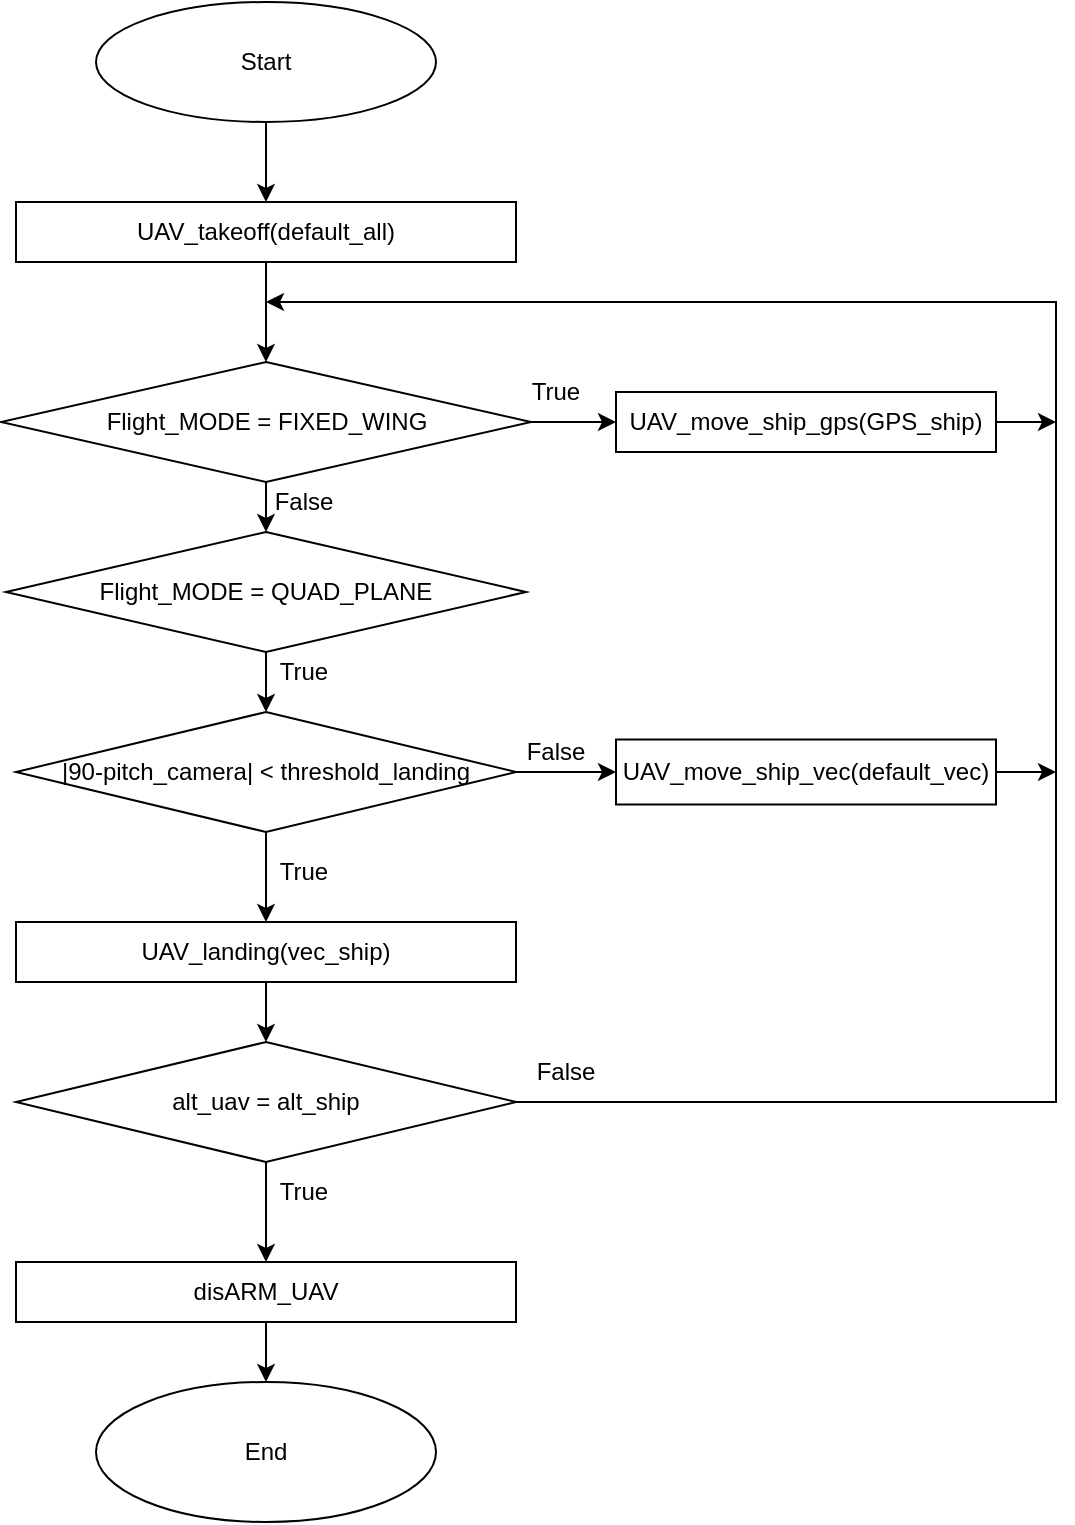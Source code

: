 <mxfile version="16.5.6" type="github">
  <diagram id="dZDU7H1qi6YyE_z4fZyC" name="Page-1">
    <mxGraphModel dx="740" dy="547" grid="1" gridSize="10" guides="1" tooltips="1" connect="1" arrows="1" fold="1" page="1" pageScale="1" pageWidth="827" pageHeight="1169" math="0" shadow="0">
      <root>
        <mxCell id="0" />
        <mxCell id="1" parent="0" />
        <mxCell id="J9NK8lstO6akqZjFkNrN-12" style="edgeStyle=orthogonalEdgeStyle;rounded=0;orthogonalLoop=1;jettySize=auto;html=1;" edge="1" parent="1" source="J9NK8lstO6akqZjFkNrN-1" target="J9NK8lstO6akqZjFkNrN-2">
          <mxGeometry relative="1" as="geometry" />
        </mxCell>
        <mxCell id="J9NK8lstO6akqZjFkNrN-1" value="Start" style="ellipse;whiteSpace=wrap;html=1;" vertex="1" parent="1">
          <mxGeometry x="310" y="20" width="170" height="60" as="geometry" />
        </mxCell>
        <mxCell id="J9NK8lstO6akqZjFkNrN-13" style="edgeStyle=orthogonalEdgeStyle;rounded=0;orthogonalLoop=1;jettySize=auto;html=1;" edge="1" parent="1" source="J9NK8lstO6akqZjFkNrN-2" target="J9NK8lstO6akqZjFkNrN-4">
          <mxGeometry relative="1" as="geometry" />
        </mxCell>
        <mxCell id="J9NK8lstO6akqZjFkNrN-2" value="UAV_takeoff(default_all)" style="rounded=0;whiteSpace=wrap;html=1;" vertex="1" parent="1">
          <mxGeometry x="270" y="120" width="250" height="30" as="geometry" />
        </mxCell>
        <mxCell id="J9NK8lstO6akqZjFkNrN-32" style="edgeStyle=orthogonalEdgeStyle;rounded=0;orthogonalLoop=1;jettySize=auto;html=1;" edge="1" parent="1" source="J9NK8lstO6akqZjFkNrN-3">
          <mxGeometry relative="1" as="geometry">
            <mxPoint x="790" y="230" as="targetPoint" />
          </mxGeometry>
        </mxCell>
        <mxCell id="J9NK8lstO6akqZjFkNrN-3" value="UAV_move_ship_gps(GPS_ship)" style="rounded=0;whiteSpace=wrap;html=1;" vertex="1" parent="1">
          <mxGeometry x="570" y="215" width="190" height="30" as="geometry" />
        </mxCell>
        <mxCell id="J9NK8lstO6akqZjFkNrN-14" value="" style="edgeStyle=orthogonalEdgeStyle;rounded=0;orthogonalLoop=1;jettySize=auto;html=1;" edge="1" parent="1" source="J9NK8lstO6akqZjFkNrN-4" target="J9NK8lstO6akqZjFkNrN-3">
          <mxGeometry relative="1" as="geometry" />
        </mxCell>
        <mxCell id="J9NK8lstO6akqZjFkNrN-15" style="edgeStyle=orthogonalEdgeStyle;rounded=0;orthogonalLoop=1;jettySize=auto;html=1;entryX=0.5;entryY=0;entryDx=0;entryDy=0;" edge="1" parent="1" source="J9NK8lstO6akqZjFkNrN-4" target="J9NK8lstO6akqZjFkNrN-5">
          <mxGeometry relative="1" as="geometry" />
        </mxCell>
        <mxCell id="J9NK8lstO6akqZjFkNrN-4" value="Flight_MODE = FIXED_WING" style="rhombus;whiteSpace=wrap;html=1;" vertex="1" parent="1">
          <mxGeometry x="262.5" y="200" width="265" height="60" as="geometry" />
        </mxCell>
        <mxCell id="J9NK8lstO6akqZjFkNrN-18" value="" style="edgeStyle=orthogonalEdgeStyle;rounded=0;orthogonalLoop=1;jettySize=auto;html=1;" edge="1" parent="1" source="J9NK8lstO6akqZjFkNrN-5" target="J9NK8lstO6akqZjFkNrN-7">
          <mxGeometry relative="1" as="geometry" />
        </mxCell>
        <mxCell id="J9NK8lstO6akqZjFkNrN-5" value="Flight_MODE = QUAD_PLANE" style="rhombus;whiteSpace=wrap;html=1;" vertex="1" parent="1">
          <mxGeometry x="264.99" y="285" width="260" height="60" as="geometry" />
        </mxCell>
        <mxCell id="J9NK8lstO6akqZjFkNrN-23" style="edgeStyle=orthogonalEdgeStyle;rounded=0;orthogonalLoop=1;jettySize=auto;html=1;" edge="1" parent="1" source="J9NK8lstO6akqZjFkNrN-6" target="J9NK8lstO6akqZjFkNrN-9">
          <mxGeometry relative="1" as="geometry" />
        </mxCell>
        <mxCell id="J9NK8lstO6akqZjFkNrN-6" value="UAV_landing(vec_ship)" style="rounded=0;whiteSpace=wrap;html=1;" vertex="1" parent="1">
          <mxGeometry x="270" y="480" width="250" height="30" as="geometry" />
        </mxCell>
        <mxCell id="J9NK8lstO6akqZjFkNrN-28" style="edgeStyle=orthogonalEdgeStyle;rounded=0;orthogonalLoop=1;jettySize=auto;html=1;entryX=0;entryY=0.5;entryDx=0;entryDy=0;" edge="1" parent="1" source="J9NK8lstO6akqZjFkNrN-7" target="J9NK8lstO6akqZjFkNrN-11">
          <mxGeometry relative="1" as="geometry" />
        </mxCell>
        <mxCell id="J9NK8lstO6akqZjFkNrN-31" style="edgeStyle=orthogonalEdgeStyle;rounded=0;orthogonalLoop=1;jettySize=auto;html=1;" edge="1" parent="1" source="J9NK8lstO6akqZjFkNrN-7" target="J9NK8lstO6akqZjFkNrN-6">
          <mxGeometry relative="1" as="geometry" />
        </mxCell>
        <mxCell id="J9NK8lstO6akqZjFkNrN-7" value="|90-pitch_camera| &amp;lt; threshold_landing" style="rhombus;whiteSpace=wrap;html=1;" vertex="1" parent="1">
          <mxGeometry x="270" y="375" width="250" height="60" as="geometry" />
        </mxCell>
        <mxCell id="J9NK8lstO6akqZjFkNrN-25" style="edgeStyle=orthogonalEdgeStyle;rounded=0;orthogonalLoop=1;jettySize=auto;html=1;" edge="1" parent="1" source="J9NK8lstO6akqZjFkNrN-9" target="J9NK8lstO6akqZjFkNrN-10">
          <mxGeometry relative="1" as="geometry" />
        </mxCell>
        <mxCell id="J9NK8lstO6akqZjFkNrN-26" style="edgeStyle=orthogonalEdgeStyle;rounded=0;orthogonalLoop=1;jettySize=auto;html=1;exitX=1;exitY=0.5;exitDx=0;exitDy=0;" edge="1" parent="1" source="J9NK8lstO6akqZjFkNrN-9">
          <mxGeometry relative="1" as="geometry">
            <mxPoint x="520" y="560" as="sourcePoint" />
            <mxPoint x="395" y="170" as="targetPoint" />
            <Array as="points">
              <mxPoint x="790" y="570" />
              <mxPoint x="790" y="170" />
            </Array>
          </mxGeometry>
        </mxCell>
        <mxCell id="J9NK8lstO6akqZjFkNrN-9" value="alt_uav = alt_ship" style="rhombus;whiteSpace=wrap;html=1;" vertex="1" parent="1">
          <mxGeometry x="270" y="540" width="250" height="60" as="geometry" />
        </mxCell>
        <mxCell id="J9NK8lstO6akqZjFkNrN-35" style="edgeStyle=orthogonalEdgeStyle;rounded=0;orthogonalLoop=1;jettySize=auto;html=1;" edge="1" parent="1" source="J9NK8lstO6akqZjFkNrN-10" target="J9NK8lstO6akqZjFkNrN-33">
          <mxGeometry relative="1" as="geometry" />
        </mxCell>
        <mxCell id="J9NK8lstO6akqZjFkNrN-10" value="disARM_UAV" style="rounded=0;whiteSpace=wrap;html=1;" vertex="1" parent="1">
          <mxGeometry x="270" y="650" width="250" height="30" as="geometry" />
        </mxCell>
        <mxCell id="J9NK8lstO6akqZjFkNrN-30" style="edgeStyle=orthogonalEdgeStyle;rounded=0;orthogonalLoop=1;jettySize=auto;html=1;" edge="1" parent="1" source="J9NK8lstO6akqZjFkNrN-11">
          <mxGeometry relative="1" as="geometry">
            <mxPoint x="790" y="405" as="targetPoint" />
          </mxGeometry>
        </mxCell>
        <mxCell id="J9NK8lstO6akqZjFkNrN-11" value="UAV_move_ship_vec(default_vec)" style="rounded=0;whiteSpace=wrap;html=1;" vertex="1" parent="1">
          <mxGeometry x="570" y="388.75" width="190" height="32.5" as="geometry" />
        </mxCell>
        <mxCell id="J9NK8lstO6akqZjFkNrN-16" value="True" style="text;html=1;strokeColor=none;fillColor=none;align=center;verticalAlign=middle;whiteSpace=wrap;rounded=0;" vertex="1" parent="1">
          <mxGeometry x="510" y="200" width="60" height="30" as="geometry" />
        </mxCell>
        <mxCell id="J9NK8lstO6akqZjFkNrN-17" value="False" style="text;html=1;strokeColor=none;fillColor=none;align=center;verticalAlign=middle;whiteSpace=wrap;rounded=0;" vertex="1" parent="1">
          <mxGeometry x="384" y="255" width="60" height="30" as="geometry" />
        </mxCell>
        <mxCell id="J9NK8lstO6akqZjFkNrN-19" value="True" style="text;html=1;strokeColor=none;fillColor=none;align=center;verticalAlign=middle;whiteSpace=wrap;rounded=0;" vertex="1" parent="1">
          <mxGeometry x="384" y="340" width="60" height="30" as="geometry" />
        </mxCell>
        <mxCell id="J9NK8lstO6akqZjFkNrN-22" value="True" style="text;html=1;strokeColor=none;fillColor=none;align=center;verticalAlign=middle;whiteSpace=wrap;rounded=0;" vertex="1" parent="1">
          <mxGeometry x="384" y="440" width="60" height="30" as="geometry" />
        </mxCell>
        <mxCell id="J9NK8lstO6akqZjFkNrN-24" value="True" style="text;html=1;strokeColor=none;fillColor=none;align=center;verticalAlign=middle;whiteSpace=wrap;rounded=0;" vertex="1" parent="1">
          <mxGeometry x="384" y="600" width="60" height="30" as="geometry" />
        </mxCell>
        <mxCell id="J9NK8lstO6akqZjFkNrN-27" value="False" style="text;html=1;strokeColor=none;fillColor=none;align=center;verticalAlign=middle;whiteSpace=wrap;rounded=0;" vertex="1" parent="1">
          <mxGeometry x="515" y="540" width="60" height="30" as="geometry" />
        </mxCell>
        <mxCell id="J9NK8lstO6akqZjFkNrN-29" value="False" style="text;html=1;strokeColor=none;fillColor=none;align=center;verticalAlign=middle;whiteSpace=wrap;rounded=0;" vertex="1" parent="1">
          <mxGeometry x="510" y="380" width="60" height="30" as="geometry" />
        </mxCell>
        <mxCell id="J9NK8lstO6akqZjFkNrN-33" value="End" style="ellipse;whiteSpace=wrap;html=1;" vertex="1" parent="1">
          <mxGeometry x="310" y="710" width="170" height="70" as="geometry" />
        </mxCell>
      </root>
    </mxGraphModel>
  </diagram>
</mxfile>

